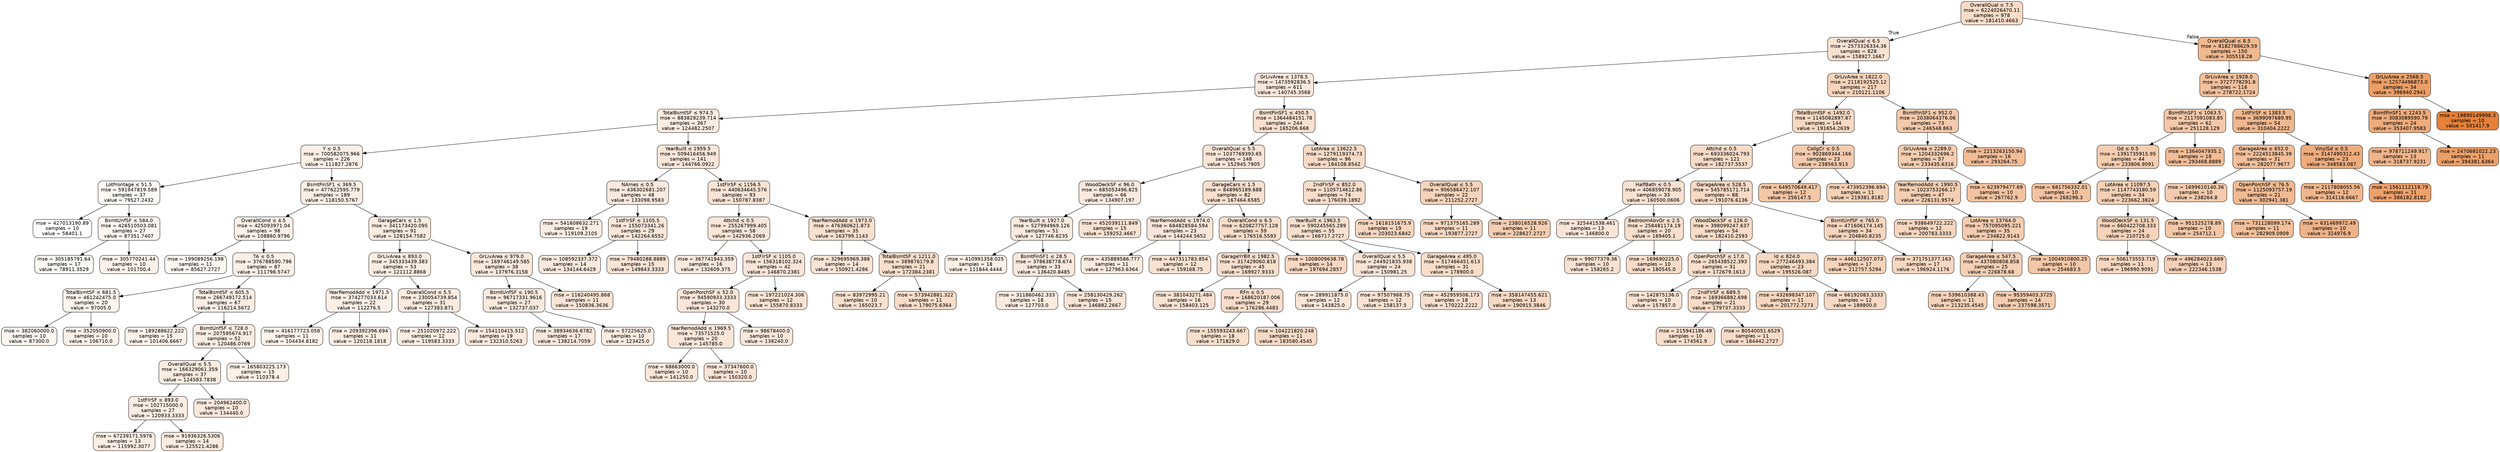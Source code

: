 digraph Tree {
node [shape=box, style="filled, rounded", color="black", fontname=helvetica] ;
edge [fontname=helvetica] ;
0 [label=<OverallQual &le; 7.5<br/>mse = 6224026470.11<br/>samples = 978<br/>value = 181410.4663>, fillcolor="#e5813947"] ;
1 [label=<OverallQual &le; 6.5<br/>mse = 2573326334.36<br/>samples = 828<br/>value = 158927.1667>, fillcolor="#e581393a"] ;
0 -> 1 [labeldistance=2.5, labelangle=45, headlabel="True"] ;
2 [label=<GrLivArea &le; 1378.5<br/>mse = 1473592836.5<br/>samples = 611<br/>value = 140745.3568>, fillcolor="#e581392f"] ;
1 -> 2 ;
3 [label=<TotalBsmtSF &le; 974.5<br/>mse = 883828239.714<br/>samples = 367<br/>value = 124482.2507>, fillcolor="#e5813926"] ;
2 -> 3 ;
4 [label=<Y &le; 0.5<br/>mse = 700582075.966<br/>samples = 226<br/>value = 111827.2876>, fillcolor="#e581391f"] ;
3 -> 4 ;
5 [label=<LotFrontage &le; 51.5<br/>mse = 591947819.589<br/>samples = 37<br/>value = 79527.2432>, fillcolor="#e581390c"] ;
4 -> 5 ;
6 [label=<mse = 427013190.89<br/>samples = 10<br/>value = 58401.1>, fillcolor="#e5813900"] ;
5 -> 6 ;
7 [label=<BsmtUnfSF &le; 584.0<br/>mse = 426510503.081<br/>samples = 27<br/>value = 87351.7407>, fillcolor="#e5813911"] ;
5 -> 7 ;
8 [label=<mse = 305185791.64<br/>samples = 17<br/>value = 78911.3529>, fillcolor="#e581390c"] ;
7 -> 8 ;
9 [label=<mse = 305770241.44<br/>samples = 10<br/>value = 101700.4>, fillcolor="#e5813919"] ;
7 -> 9 ;
10 [label=<BsmtFinSF1 &le; 369.5<br/>mse = 477622595.779<br/>samples = 189<br/>value = 118150.5767>, fillcolor="#e5813922"] ;
4 -> 10 ;
11 [label=<OverallCond &le; 4.5<br/>mse = 425093971.04<br/>samples = 98<br/>value = 108860.9796>, fillcolor="#e581391d"] ;
10 -> 11 ;
12 [label=<mse = 199089256.198<br/>samples = 11<br/>value = 85627.2727>, fillcolor="#e5813910"] ;
11 -> 12 ;
13 [label=<TA &le; 0.5<br/>mse = 376788590.796<br/>samples = 87<br/>value = 111798.5747>, fillcolor="#e581391f"] ;
11 -> 13 ;
14 [label=<TotalBsmtSF &le; 681.5<br/>mse = 461242475.0<br/>samples = 20<br/>value = 97005.0>, fillcolor="#e5813916"] ;
13 -> 14 ;
15 [label=<mse = 382060000.0<br/>samples = 10<br/>value = 87300.0>, fillcolor="#e5813911"] ;
14 -> 15 ;
16 [label=<mse = 352050900.0<br/>samples = 10<br/>value = 106710.0>, fillcolor="#e581391c"] ;
14 -> 16 ;
17 [label=<TotalBsmtSF &le; 605.5<br/>mse = 266749172.514<br/>samples = 67<br/>value = 116214.5672>, fillcolor="#e5813921"] ;
13 -> 17 ;
18 [label=<mse = 189288622.222<br/>samples = 15<br/>value = 101406.6667>, fillcolor="#e5813919"] ;
17 -> 18 ;
19 [label=<BsmtUnfSF &le; 728.0<br/>mse = 207595674.917<br/>samples = 52<br/>value = 120486.0769>, fillcolor="#e5813924"] ;
17 -> 19 ;
20 [label=<OverallQual &le; 5.5<br/>mse = 166329061.359<br/>samples = 37<br/>value = 124583.7838>, fillcolor="#e5813926"] ;
19 -> 20 ;
21 [label=<1stFlrSF &le; 893.0<br/>mse = 102715000.0<br/>samples = 27<br/>value = 120933.3333>, fillcolor="#e5813924"] ;
20 -> 21 ;
22 [label=<mse = 67239171.5976<br/>samples = 13<br/>value = 115992.3077>, fillcolor="#e5813921"] ;
21 -> 22 ;
23 [label=<mse = 91936326.5306<br/>samples = 14<br/>value = 125521.4286>, fillcolor="#e5813927"] ;
21 -> 23 ;
24 [label=<mse = 204962400.0<br/>samples = 10<br/>value = 134440.0>, fillcolor="#e581392c"] ;
20 -> 24 ;
25 [label=<mse = 165803225.173<br/>samples = 15<br/>value = 110378.4>, fillcolor="#e581391e"] ;
19 -> 25 ;
26 [label=<GarageCars &le; 1.5<br/>mse = 341173420.095<br/>samples = 91<br/>value = 128154.7582>, fillcolor="#e5813928"] ;
10 -> 26 ;
27 [label=<GrLivArea &le; 893.0<br/>mse = 345333439.383<br/>samples = 53<br/>value = 121112.8868>, fillcolor="#e5813924"] ;
26 -> 27 ;
28 [label=<YearRemodAdd &le; 1971.5<br/>mse = 374277033.614<br/>samples = 22<br/>value = 112276.5>, fillcolor="#e581391f"] ;
27 -> 28 ;
29 [label=<mse = 416177723.058<br/>samples = 11<br/>value = 104434.8182>, fillcolor="#e581391a"] ;
28 -> 29 ;
30 [label=<mse = 209392396.694<br/>samples = 11<br/>value = 120118.1818>, fillcolor="#e5813924"] ;
28 -> 30 ;
31 [label=<OverallCond &le; 5.5<br/>mse = 230054739.854<br/>samples = 31<br/>value = 127383.871>, fillcolor="#e5813928"] ;
27 -> 31 ;
32 [label=<mse = 251020972.222<br/>samples = 12<br/>value = 119583.3333>, fillcolor="#e5813923"] ;
31 -> 32 ;
33 [label=<mse = 154110415.512<br/>samples = 19<br/>value = 132310.5263>, fillcolor="#e581392b"] ;
31 -> 33 ;
34 [label=<GrLivArea &le; 979.0<br/>mse = 169746149.585<br/>samples = 38<br/>value = 137976.3158>, fillcolor="#e581392e"] ;
26 -> 34 ;
35 [label=<BsmtUnfSF &le; 190.5<br/>mse = 96717331.9616<br/>samples = 27<br/>value = 132737.037>, fillcolor="#e581392b"] ;
34 -> 35 ;
36 [label=<mse = 38934636.6782<br/>samples = 17<br/>value = 138214.7059>, fillcolor="#e581392e"] ;
35 -> 36 ;
37 [label=<mse = 57225625.0<br/>samples = 10<br/>value = 123425.0>, fillcolor="#e5813925"] ;
35 -> 37 ;
38 [label=<mse = 116240495.868<br/>samples = 11<br/>value = 150836.3636>, fillcolor="#e5813935"] ;
34 -> 38 ;
39 [label=<YearBuilt &le; 1959.5<br/>mse = 509416456.949<br/>samples = 141<br/>value = 144766.0922>, fillcolor="#e5813932"] ;
3 -> 39 ;
40 [label=<NAmes &le; 0.5<br/>mse = 436302681.207<br/>samples = 48<br/>value = 133098.9583>, fillcolor="#e581392b"] ;
39 -> 40 ;
41 [label=<mse = 541608632.271<br/>samples = 19<br/>value = 119109.2105>, fillcolor="#e5813923"] ;
40 -> 41 ;
42 [label=<1stFlrSF &le; 1105.5<br/>mse = 155073341.26<br/>samples = 29<br/>value = 142264.6552>, fillcolor="#e5813930"] ;
40 -> 42 ;
43 [label=<mse = 108592337.372<br/>samples = 14<br/>value = 134144.6429>, fillcolor="#e581392c"] ;
42 -> 43 ;
44 [label=<mse = 79480288.8889<br/>samples = 15<br/>value = 149843.3333>, fillcolor="#e5813935"] ;
42 -> 44 ;
45 [label=<1stFlrSF &le; 1156.5<br/>mse = 440634645.576<br/>samples = 93<br/>value = 150787.8387>, fillcolor="#e5813935"] ;
39 -> 45 ;
46 [label=<Attchd &le; 0.5<br/>mse = 255267999.405<br/>samples = 58<br/>value = 142936.2069>, fillcolor="#e5813931"] ;
45 -> 46 ;
47 [label=<mse = 367741943.359<br/>samples = 16<br/>value = 132609.375>, fillcolor="#e581392b"] ;
46 -> 47 ;
48 [label=<1stFlrSF &le; 1105.0<br/>mse = 156318102.324<br/>samples = 42<br/>value = 146870.2381>, fillcolor="#e5813933"] ;
46 -> 48 ;
49 [label=<OpenPorchSF &le; 52.0<br/>mse = 94590933.3333<br/>samples = 30<br/>value = 143270.0>, fillcolor="#e5813931"] ;
48 -> 49 ;
50 [label=<YearRemodAdd &le; 1969.5<br/>mse = 73571525.0<br/>samples = 20<br/>value = 145785.0>, fillcolor="#e5813932"] ;
49 -> 50 ;
51 [label=<mse = 68663000.0<br/>samples = 10<br/>value = 141250.0>, fillcolor="#e5813930"] ;
50 -> 51 ;
52 [label=<mse = 37347600.0<br/>samples = 10<br/>value = 150320.0>, fillcolor="#e5813935"] ;
50 -> 52 ;
53 [label=<mse = 98678400.0<br/>samples = 10<br/>value = 138240.0>, fillcolor="#e581392e"] ;
49 -> 53 ;
54 [label=<mse = 197221024.306<br/>samples = 12<br/>value = 155870.8333>, fillcolor="#e5813938"] ;
48 -> 54 ;
55 [label=<YearRemodAdd &le; 1973.0<br/>mse = 476360621.873<br/>samples = 35<br/>value = 163799.1143>, fillcolor="#e581393d"] ;
45 -> 55 ;
56 [label=<mse = 329695969.388<br/>samples = 14<br/>value = 150921.4286>, fillcolor="#e5813935"] ;
55 -> 56 ;
57 [label=<TotalBsmtSF &le; 1211.0<br/>mse = 389876179.8<br/>samples = 21<br/>value = 172384.2381>, fillcolor="#e5813942"] ;
55 -> 57 ;
58 [label=<mse = 83972995.21<br/>samples = 10<br/>value = 165023.7>, fillcolor="#e581393d"] ;
57 -> 58 ;
59 [label=<mse = 573942881.322<br/>samples = 11<br/>value = 179075.6364>, fillcolor="#e5813945"] ;
57 -> 59 ;
60 [label=<BsmtFinSF1 &le; 450.5<br/>mse = 1364484151.78<br/>samples = 244<br/>value = 165206.668>, fillcolor="#e581393d"] ;
2 -> 60 ;
61 [label=<OverallQual &le; 5.5<br/>mse = 1037769393.65<br/>samples = 148<br/>value = 152945.7905>, fillcolor="#e5813936"] ;
60 -> 61 ;
62 [label=<WoodDeckSF &le; 96.0<br/>mse = 685053496.825<br/>samples = 66<br/>value = 134907.197>, fillcolor="#e581392c"] ;
61 -> 62 ;
63 [label=<YearBuilt &le; 1927.0<br/>mse = 527994969.126<br/>samples = 51<br/>value = 127746.8235>, fillcolor="#e5813928"] ;
62 -> 63 ;
64 [label=<mse = 410991358.025<br/>samples = 18<br/>value = 111844.4444>, fillcolor="#e581391f"] ;
63 -> 64 ;
65 [label=<BsmtFinSF1 &le; 28.5<br/>mse = 378638778.674<br/>samples = 33<br/>value = 136420.8485>, fillcolor="#e581392d"] ;
63 -> 65 ;
66 [label=<mse = 311860462.333<br/>samples = 18<br/>value = 127703.0>, fillcolor="#e5813928"] ;
65 -> 66 ;
67 [label=<mse = 258130429.262<br/>samples = 15<br/>value = 146882.2667>, fillcolor="#e5813933"] ;
65 -> 67 ;
68 [label=<mse = 452039111.849<br/>samples = 15<br/>value = 159252.4667>, fillcolor="#e581393a"] ;
62 -> 68 ;
69 [label=<GarageCars &le; 1.5<br/>mse = 848965189.688<br/>samples = 82<br/>value = 167464.6585>, fillcolor="#e581393f"] ;
61 -> 69 ;
70 [label=<YearRemodAdd &le; 1974.0<br/>mse = 684828584.594<br/>samples = 23<br/>value = 144244.5652>, fillcolor="#e5813931"] ;
69 -> 70 ;
71 [label=<mse = 435889586.777<br/>samples = 11<br/>value = 127963.6364>, fillcolor="#e5813928"] ;
70 -> 71 ;
72 [label=<mse = 447311783.854<br/>samples = 12<br/>value = 159168.75>, fillcolor="#e581393a"] ;
70 -> 72 ;
73 [label=<OverallCond &le; 6.5<br/>mse = 620827757.128<br/>samples = 59<br/>value = 176516.5593>, fillcolor="#e5813944"] ;
69 -> 73 ;
74 [label=<GarageYrBlt &le; 1982.5<br/>mse = 317429060.818<br/>samples = 45<br/>value = 169927.9333>, fillcolor="#e5813940"] ;
73 -> 74 ;
75 [label=<mse = 381043271.484<br/>samples = 16<br/>value = 158403.125>, fillcolor="#e581393a"] ;
74 -> 75 ;
76 [label=<RFn &le; 0.5<br/>mse = 168620187.006<br/>samples = 29<br/>value = 176286.4483>, fillcolor="#e5813944"] ;
74 -> 76 ;
77 [label=<mse = 155593243.667<br/>samples = 18<br/>value = 171829.0>, fillcolor="#e5813941"] ;
76 -> 77 ;
78 [label=<mse = 104221820.248<br/>samples = 11<br/>value = 183580.4545>, fillcolor="#e5813948"] ;
76 -> 78 ;
79 [label=<mse = 1008009638.78<br/>samples = 14<br/>value = 197694.2857>, fillcolor="#e5813950"] ;
73 -> 79 ;
80 [label=<LotArea &le; 13622.5<br/>mse = 1279119374.73<br/>samples = 96<br/>value = 184108.8542>, fillcolor="#e5813948"] ;
60 -> 80 ;
81 [label=<2ndFlrSF &le; 852.0<br/>mse = 1105714612.86<br/>samples = 74<br/>value = 176039.1892>, fillcolor="#e5813944"] ;
80 -> 81 ;
82 [label=<YearBuilt &le; 1963.5<br/>mse = 590245565.289<br/>samples = 55<br/>value = 166717.2727>, fillcolor="#e581393e"] ;
81 -> 82 ;
83 [label=<OverallQual &le; 5.5<br/>mse = 244921835.938<br/>samples = 24<br/>value = 150981.25>, fillcolor="#e5813935"] ;
82 -> 83 ;
84 [label=<mse = 289911875.0<br/>samples = 12<br/>value = 143825.0>, fillcolor="#e5813931"] ;
83 -> 84 ;
85 [label=<mse = 97507968.75<br/>samples = 12<br/>value = 158137.5>, fillcolor="#e5813939"] ;
83 -> 85 ;
86 [label=<GarageArea &le; 495.0<br/>mse = 517466451.613<br/>samples = 31<br/>value = 178900.0>, fillcolor="#e5813945"] ;
82 -> 86 ;
87 [label=<mse = 452959506.173<br/>samples = 18<br/>value = 170222.2222>, fillcolor="#e5813940"] ;
86 -> 87 ;
88 [label=<mse = 358147455.621<br/>samples = 13<br/>value = 190915.3846>, fillcolor="#e581394c"] ;
86 -> 88 ;
89 [label=<mse = 1618151675.9<br/>samples = 19<br/>value = 203023.6842>, fillcolor="#e5813953"] ;
81 -> 89 ;
90 [label=<OverallQual &le; 5.5<br/>mse = 906586472.107<br/>samples = 22<br/>value = 211252.2727>, fillcolor="#e5813958"] ;
80 -> 90 ;
91 [label=<mse = 971375165.289<br/>samples = 11<br/>value = 193877.2727>, fillcolor="#e581394e"] ;
90 -> 91 ;
92 [label=<mse = 238016528.926<br/>samples = 11<br/>value = 228627.2727>, fillcolor="#e5813962"] ;
90 -> 92 ;
93 [label=<GrLivArea &le; 1822.0<br/>mse = 2118192525.12<br/>samples = 217<br/>value = 210121.1106>, fillcolor="#e5813957"] ;
1 -> 93 ;
94 [label=<TotalBsmtSF &le; 1492.0<br/>mse = 1145082897.87<br/>samples = 144<br/>value = 191654.2639>, fillcolor="#e581394d"] ;
93 -> 94 ;
95 [label=<Attchd &le; 0.5<br/>mse = 693336024.793<br/>samples = 121<br/>value = 182737.5537>, fillcolor="#e5813948"] ;
94 -> 95 ;
96 [label=<HalfBath &le; 0.5<br/>mse = 406859078.905<br/>samples = 33<br/>value = 160500.0606>, fillcolor="#e581393b"] ;
95 -> 96 ;
97 [label=<mse = 325441538.461<br/>samples = 13<br/>value = 146800.0>, fillcolor="#e5813933"] ;
96 -> 97 ;
98 [label=<BedroomAbvGr &le; 2.5<br/>mse = 258481174.19<br/>samples = 20<br/>value = 169405.1>, fillcolor="#e5813940"] ;
96 -> 98 ;
99 [label=<mse = 99077379.36<br/>samples = 10<br/>value = 158265.2>, fillcolor="#e5813939"] ;
98 -> 99 ;
100 [label=<mse = 169690225.0<br/>samples = 10<br/>value = 180545.0>, fillcolor="#e5813946"] ;
98 -> 100 ;
101 [label=<GarageArea &le; 528.5<br/>mse = 545785171.714<br/>samples = 88<br/>value = 191076.6136>, fillcolor="#e581394c"] ;
95 -> 101 ;
102 [label=<WoodDeckSF &le; 126.0<br/>mse = 398099247.637<br/>samples = 54<br/>value = 182410.2593>, fillcolor="#e5813947"] ;
101 -> 102 ;
103 [label=<OpenPorchSF &le; 17.0<br/>mse = 265438522.393<br/>samples = 31<br/>value = 172679.1613>, fillcolor="#e5813942"] ;
102 -> 103 ;
104 [label=<mse = 142875136.0<br/>samples = 10<br/>value = 157857.0>, fillcolor="#e5813939"] ;
103 -> 104 ;
105 [label=<2ndFlrSF &le; 689.5<br/>mse = 169366882.698<br/>samples = 21<br/>value = 179737.3333>, fillcolor="#e5813946"] ;
103 -> 105 ;
106 [label=<mse = 215941186.49<br/>samples = 10<br/>value = 174561.9>, fillcolor="#e5813943"] ;
105 -> 106 ;
107 [label=<mse = 80540051.6529<br/>samples = 11<br/>value = 184442.2727>, fillcolor="#e5813949"] ;
105 -> 107 ;
108 [label=<Id &le; 824.0<br/>mse = 277246493.384<br/>samples = 23<br/>value = 195526.087>, fillcolor="#e581394f"] ;
102 -> 108 ;
109 [label=<mse = 432698347.107<br/>samples = 11<br/>value = 201772.7273>, fillcolor="#e5813953"] ;
108 -> 109 ;
110 [label=<mse = 66192083.3333<br/>samples = 12<br/>value = 189800.0>, fillcolor="#e581394c"] ;
108 -> 110 ;
111 [label=<BsmtUnfSF &le; 765.0<br/>mse = 471606174.145<br/>samples = 34<br/>value = 204840.8235>, fillcolor="#e5813954"] ;
101 -> 111 ;
112 [label=<mse = 446112507.073<br/>samples = 17<br/>value = 212757.5294>, fillcolor="#e5813959"] ;
111 -> 112 ;
113 [label=<mse = 371751377.163<br/>samples = 17<br/>value = 196924.1176>, fillcolor="#e5813950"] ;
111 -> 113 ;
114 [label=<CollgCr &le; 0.5<br/>mse = 902869344.166<br/>samples = 23<br/>value = 238563.913>, fillcolor="#e5813968"] ;
94 -> 114 ;
115 [label=<mse = 649570649.417<br/>samples = 12<br/>value = 256147.5>, fillcolor="#e5813972"] ;
114 -> 115 ;
116 [label=<mse = 473952396.694<br/>samples = 11<br/>value = 219381.8182>, fillcolor="#e581395d"] ;
114 -> 116 ;
117 [label=<BsmtFinSF1 &le; 952.0<br/>mse = 2038064376.06<br/>samples = 73<br/>value = 246548.863>, fillcolor="#e581396c"] ;
93 -> 117 ;
118 [label=<GrLivArea &le; 2289.0<br/>mse = 1204332696.2<br/>samples = 57<br/>value = 233435.6316>, fillcolor="#e5813965"] ;
117 -> 118 ;
119 [label=<YearRemodAdd &le; 1990.5<br/>mse = 1023753266.17<br/>samples = 47<br/>value = 226131.9574>, fillcolor="#e5813961"] ;
118 -> 119 ;
120 [label=<mse = 938649722.222<br/>samples = 12<br/>value = 200783.3333>, fillcolor="#e5813952"] ;
119 -> 120 ;
121 [label=<LotArea &le; 13764.0<br/>mse = 757095095.221<br/>samples = 35<br/>value = 234822.9143>, fillcolor="#e5813966"] ;
119 -> 121 ;
122 [label=<GarageArea &le; 547.5<br/>mse = 437080808.858<br/>samples = 25<br/>value = 226878.68>, fillcolor="#e5813961"] ;
121 -> 122 ;
123 [label=<mse = 539610388.43<br/>samples = 11<br/>value = 213235.4545>, fillcolor="#e5813959"] ;
122 -> 123 ;
124 [label=<mse = 95359403.3725<br/>samples = 14<br/>value = 237598.3571>, fillcolor="#e5813967"] ;
122 -> 124 ;
125 [label=<mse = 1004910800.25<br/>samples = 10<br/>value = 254683.5>, fillcolor="#e5813971"] ;
121 -> 125 ;
126 [label=<mse = 623979477.69<br/>samples = 10<br/>value = 267762.9>, fillcolor="#e5813979"] ;
118 -> 126 ;
127 [label=<mse = 2213263150.94<br/>samples = 16<br/>value = 293264.75>, fillcolor="#e5813987"] ;
117 -> 127 ;
128 [label=<OverallQual &le; 8.5<br/>mse = 8182788629.59<br/>samples = 150<br/>value = 305518.28>, fillcolor="#e581398e"] ;
0 -> 128 [labeldistance=2.5, labelangle=-45, headlabel="False"] ;
129 [label=<GrLivArea &le; 1928.0<br/>mse = 3727778291.8<br/>samples = 116<br/>value = 278722.1724>, fillcolor="#e581397f"] ;
128 -> 129 ;
130 [label=<BsmtFinSF1 &le; 1063.5<br/>mse = 2117091083.85<br/>samples = 62<br/>value = 251128.129>, fillcolor="#e581396f"] ;
129 -> 130 ;
131 [label=<Gd &le; 0.5<br/>mse = 1391735915.95<br/>samples = 44<br/>value = 233806.9091>, fillcolor="#e5813965"] ;
130 -> 131 ;
132 [label=<mse = 681756332.01<br/>samples = 10<br/>value = 268298.3>, fillcolor="#e5813979"] ;
131 -> 132 ;
133 [label=<LotArea &le; 11097.5<br/>mse = 1147743180.59<br/>samples = 34<br/>value = 223662.3824>, fillcolor="#e581395f"] ;
131 -> 133 ;
134 [label=<WoodDeckSF &le; 131.5<br/>mse = 660422708.333<br/>samples = 24<br/>value = 210725.0>, fillcolor="#e5813958"] ;
133 -> 134 ;
135 [label=<mse = 506173553.719<br/>samples = 11<br/>value = 196990.9091>, fillcolor="#e5813950"] ;
134 -> 135 ;
136 [label=<mse = 496284023.669<br/>samples = 13<br/>value = 222346.1538>, fillcolor="#e581395e"] ;
134 -> 136 ;
137 [label=<mse = 951525278.89<br/>samples = 10<br/>value = 254712.1>, fillcolor="#e5813971"] ;
133 -> 137 ;
138 [label=<mse = 1364047935.1<br/>samples = 18<br/>value = 293468.8889>, fillcolor="#e5813987"] ;
130 -> 138 ;
139 [label=<1stFlrSF &le; 1383.5<br/>mse = 3699097689.95<br/>samples = 54<br/>value = 310404.2222>, fillcolor="#e5813991"] ;
129 -> 139 ;
140 [label=<GarageArea &le; 652.0<br/>mse = 2224513845.39<br/>samples = 31<br/>value = 282077.9677>, fillcolor="#e5813981"] ;
139 -> 140 ;
141 [label=<mse = 1699610140.36<br/>samples = 10<br/>value = 238264.8>, fillcolor="#e5813968"] ;
140 -> 141 ;
142 [label=<OpenPorchSF &le; 76.5<br/>mse = 1125093757.19<br/>samples = 21<br/>value = 302941.381>, fillcolor="#e581398d"] ;
140 -> 142 ;
143 [label=<mse = 731128099.174<br/>samples = 11<br/>value = 282909.0909>, fillcolor="#e5813981"] ;
142 -> 143 ;
144 [label=<mse = 631469972.49<br/>samples = 10<br/>value = 324976.9>, fillcolor="#e5813999"] ;
142 -> 144 ;
145 [label=<VinylSd &le; 0.5<br/>mse = 3147490312.43<br/>samples = 23<br/>value = 348583.087>, fillcolor="#e58139a7"] ;
139 -> 145 ;
146 [label=<mse = 2117808055.56<br/>samples = 12<br/>value = 314116.6667>, fillcolor="#e5813993"] ;
145 -> 146 ;
147 [label=<mse = 1561112119.79<br/>samples = 11<br/>value = 386182.8182>, fillcolor="#e58139bd"] ;
145 -> 147 ;
148 [label=<GrLivArea &le; 2568.5<br/>mse = 12574496873.0<br/>samples = 34<br/>value = 396940.2941>, fillcolor="#e58139c3"] ;
128 -> 148 ;
149 [label=<BsmtFinSF1 &le; 1243.5<br/>mse = 3083089590.79<br/>samples = 24<br/>value = 353407.9583>, fillcolor="#e58139aa"] ;
148 -> 149 ;
150 [label=<mse = 978711249.917<br/>samples = 13<br/>value = 318737.9231>, fillcolor="#e5813996"] ;
149 -> 150 ;
151 [label=<mse = 2470681022.23<br/>samples = 11<br/>value = 394381.6364>, fillcolor="#e58139c1"] ;
149 -> 151 ;
152 [label=<mse = 19890149998.3<br/>samples = 10<br/>value = 501417.9>, fillcolor="#e58139ff"] ;
148 -> 152 ;
}